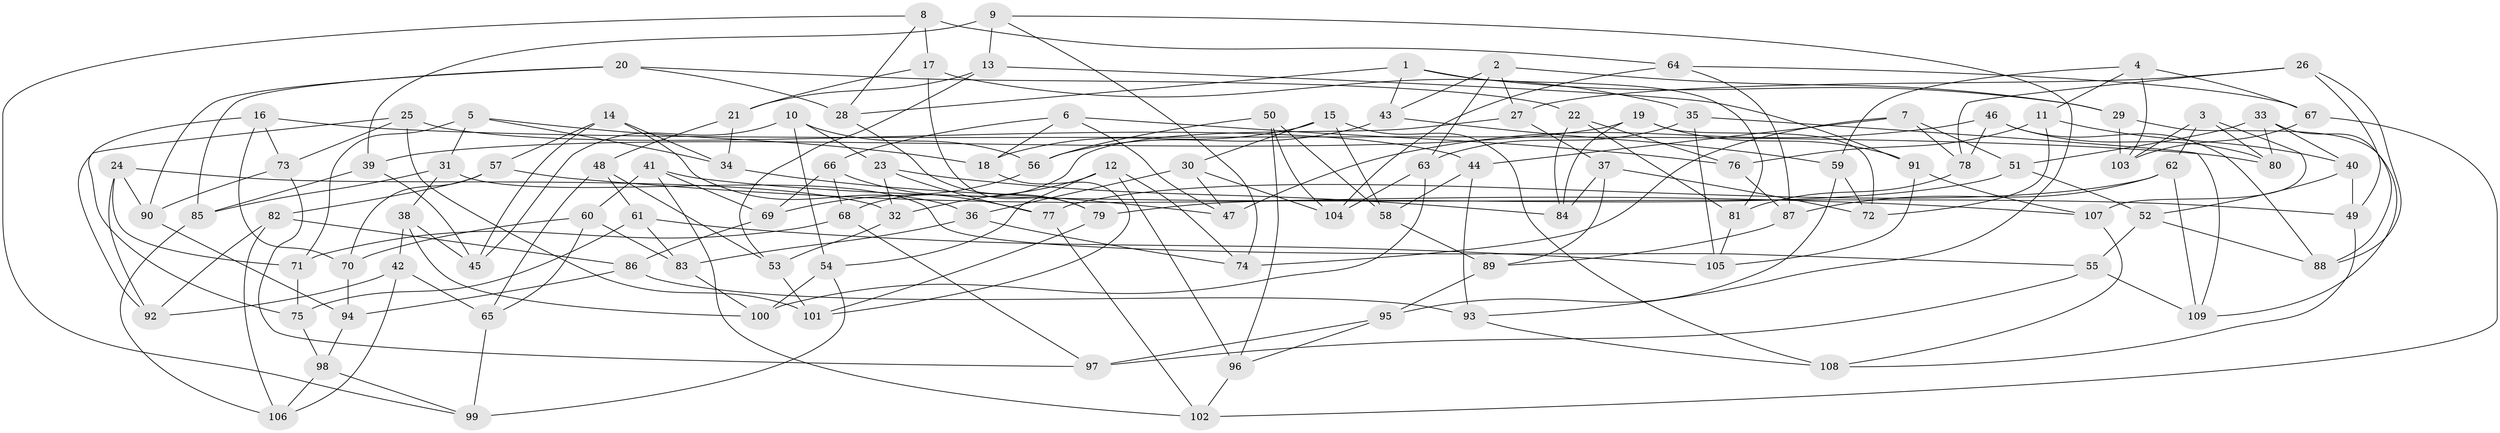 // coarse degree distribution, {4: 0.5974025974025974, 6: 0.3246753246753247, 5: 0.07792207792207792}
// Generated by graph-tools (version 1.1) at 2025/38/03/04/25 23:38:14]
// undirected, 109 vertices, 218 edges
graph export_dot {
  node [color=gray90,style=filled];
  1;
  2;
  3;
  4;
  5;
  6;
  7;
  8;
  9;
  10;
  11;
  12;
  13;
  14;
  15;
  16;
  17;
  18;
  19;
  20;
  21;
  22;
  23;
  24;
  25;
  26;
  27;
  28;
  29;
  30;
  31;
  32;
  33;
  34;
  35;
  36;
  37;
  38;
  39;
  40;
  41;
  42;
  43;
  44;
  45;
  46;
  47;
  48;
  49;
  50;
  51;
  52;
  53;
  54;
  55;
  56;
  57;
  58;
  59;
  60;
  61;
  62;
  63;
  64;
  65;
  66;
  67;
  68;
  69;
  70;
  71;
  72;
  73;
  74;
  75;
  76;
  77;
  78;
  79;
  80;
  81;
  82;
  83;
  84;
  85;
  86;
  87;
  88;
  89;
  90;
  91;
  92;
  93;
  94;
  95;
  96;
  97;
  98;
  99;
  100;
  101;
  102;
  103;
  104;
  105;
  106;
  107;
  108;
  109;
  1 -- 43;
  1 -- 29;
  1 -- 28;
  1 -- 81;
  2 -- 27;
  2 -- 63;
  2 -- 29;
  2 -- 43;
  3 -- 62;
  3 -- 103;
  3 -- 107;
  3 -- 80;
  4 -- 59;
  4 -- 11;
  4 -- 103;
  4 -- 67;
  5 -- 71;
  5 -- 31;
  5 -- 34;
  5 -- 18;
  6 -- 76;
  6 -- 18;
  6 -- 66;
  6 -- 47;
  7 -- 74;
  7 -- 44;
  7 -- 51;
  7 -- 78;
  8 -- 99;
  8 -- 28;
  8 -- 17;
  8 -- 64;
  9 -- 74;
  9 -- 93;
  9 -- 13;
  9 -- 39;
  10 -- 45;
  10 -- 23;
  10 -- 56;
  10 -- 54;
  11 -- 72;
  11 -- 76;
  11 -- 40;
  12 -- 74;
  12 -- 54;
  12 -- 32;
  12 -- 96;
  13 -- 91;
  13 -- 53;
  13 -- 21;
  14 -- 34;
  14 -- 36;
  14 -- 45;
  14 -- 57;
  15 -- 58;
  15 -- 30;
  15 -- 18;
  15 -- 108;
  16 -- 73;
  16 -- 75;
  16 -- 80;
  16 -- 70;
  17 -- 35;
  17 -- 79;
  17 -- 21;
  18 -- 101;
  19 -- 84;
  19 -- 91;
  19 -- 72;
  19 -- 39;
  20 -- 85;
  20 -- 90;
  20 -- 22;
  20 -- 28;
  21 -- 34;
  21 -- 48;
  22 -- 76;
  22 -- 84;
  22 -- 81;
  23 -- 84;
  23 -- 32;
  23 -- 77;
  24 -- 32;
  24 -- 90;
  24 -- 92;
  24 -- 71;
  25 -- 92;
  25 -- 44;
  25 -- 73;
  25 -- 101;
  26 -- 88;
  26 -- 27;
  26 -- 78;
  26 -- 49;
  27 -- 68;
  27 -- 37;
  28 -- 79;
  29 -- 109;
  29 -- 103;
  30 -- 47;
  30 -- 36;
  30 -- 104;
  31 -- 38;
  31 -- 55;
  31 -- 85;
  32 -- 53;
  33 -- 80;
  33 -- 88;
  33 -- 51;
  33 -- 40;
  34 -- 47;
  35 -- 109;
  35 -- 105;
  35 -- 63;
  36 -- 74;
  36 -- 83;
  37 -- 89;
  37 -- 84;
  37 -- 72;
  38 -- 42;
  38 -- 45;
  38 -- 100;
  39 -- 45;
  39 -- 85;
  40 -- 52;
  40 -- 49;
  41 -- 49;
  41 -- 60;
  41 -- 102;
  41 -- 69;
  42 -- 65;
  42 -- 92;
  42 -- 106;
  43 -- 56;
  43 -- 59;
  44 -- 58;
  44 -- 93;
  46 -- 47;
  46 -- 80;
  46 -- 88;
  46 -- 78;
  48 -- 65;
  48 -- 53;
  48 -- 61;
  49 -- 108;
  50 -- 58;
  50 -- 96;
  50 -- 56;
  50 -- 104;
  51 -- 52;
  51 -- 79;
  52 -- 88;
  52 -- 55;
  53 -- 101;
  54 -- 99;
  54 -- 100;
  55 -- 109;
  55 -- 97;
  56 -- 69;
  57 -- 70;
  57 -- 107;
  57 -- 82;
  58 -- 89;
  59 -- 95;
  59 -- 72;
  60 -- 70;
  60 -- 83;
  60 -- 65;
  61 -- 83;
  61 -- 75;
  61 -- 105;
  62 -- 77;
  62 -- 87;
  62 -- 109;
  63 -- 104;
  63 -- 100;
  64 -- 87;
  64 -- 104;
  64 -- 67;
  65 -- 99;
  66 -- 69;
  66 -- 68;
  66 -- 77;
  67 -- 103;
  67 -- 102;
  68 -- 71;
  68 -- 97;
  69 -- 86;
  70 -- 94;
  71 -- 75;
  73 -- 97;
  73 -- 90;
  75 -- 98;
  76 -- 87;
  77 -- 102;
  78 -- 81;
  79 -- 101;
  81 -- 105;
  82 -- 106;
  82 -- 92;
  82 -- 86;
  83 -- 100;
  85 -- 106;
  86 -- 94;
  86 -- 93;
  87 -- 89;
  89 -- 95;
  90 -- 94;
  91 -- 105;
  91 -- 107;
  93 -- 108;
  94 -- 98;
  95 -- 97;
  95 -- 96;
  96 -- 102;
  98 -- 106;
  98 -- 99;
  107 -- 108;
}
